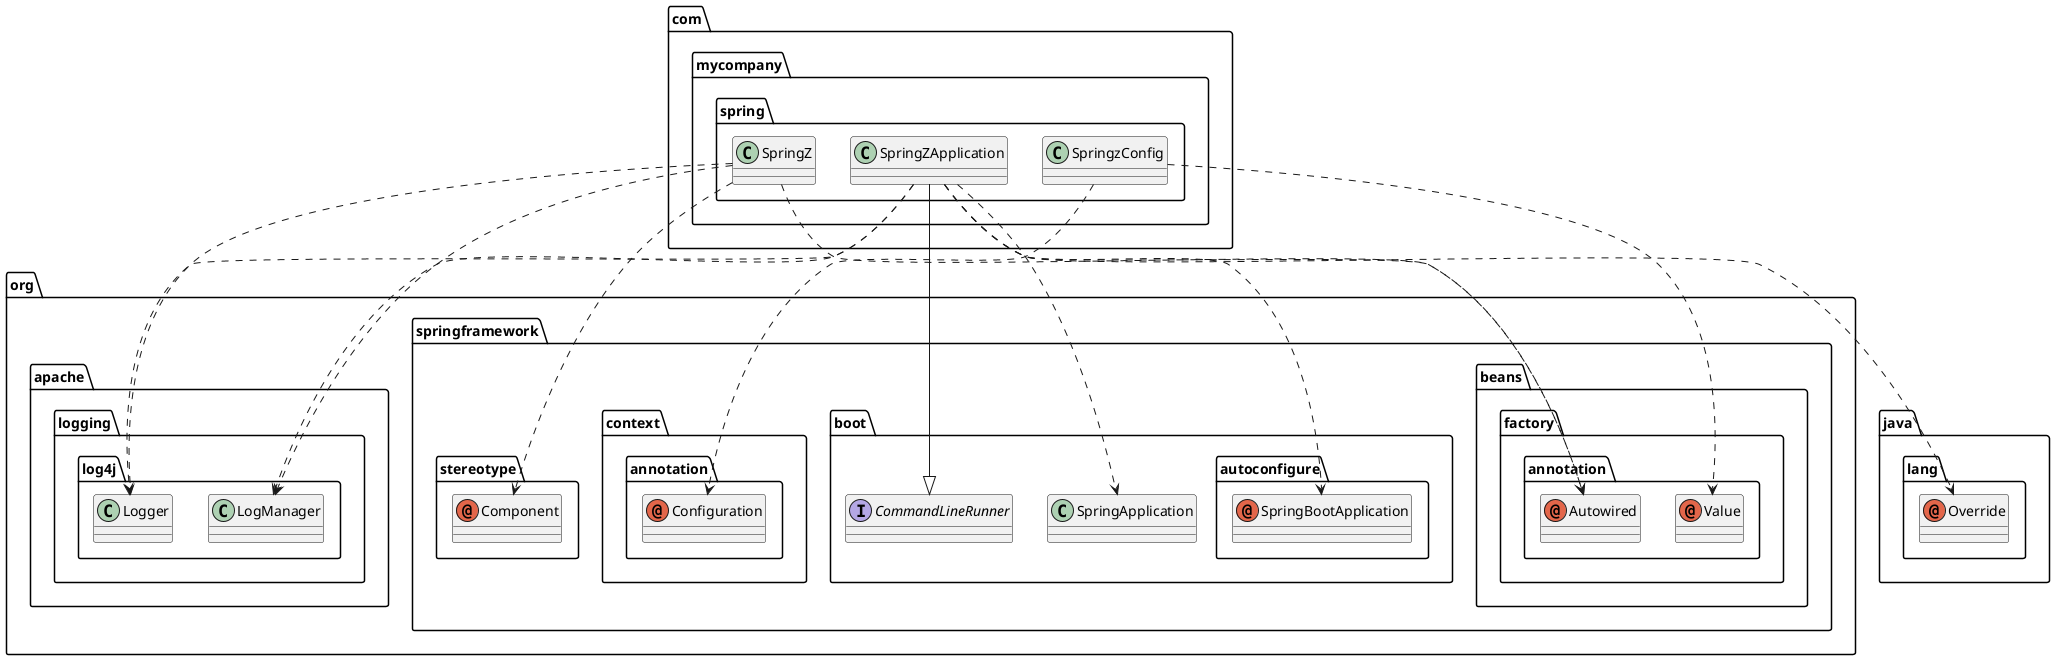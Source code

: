 @startuml
annotation java.lang.Override
annotation org.springframework.beans.factory.annotation.Autowired
annotation org.springframework.beans.factory.annotation.Value
annotation org.springframework.boot.autoconfigure.SpringBootApplication
annotation org.springframework.context.annotation.Configuration
annotation org.springframework.stereotype.Component
class com.mycompany.spring.SpringZ
class com.mycompany.spring.SpringZApplication
class com.mycompany.spring.SpringzConfig
class org.apache.logging.log4j.LogManager
class org.apache.logging.log4j.Logger
class org.springframework.boot.SpringApplication
interface org.springframework.boot.CommandLineRunner
com.mycompany.spring.SpringZ ..> org.springframework.beans.factory.annotation.Autowired
com.mycompany.spring.SpringZ ..> org.springframework.stereotype.Component
com.mycompany.spring.SpringZ ..> org.apache.logging.log4j.LogManager
com.mycompany.spring.SpringZ ..> org.apache.logging.log4j.Logger
com.mycompany.spring.SpringZApplication ..> java.lang.Override
com.mycompany.spring.SpringZApplication ..> org.springframework.beans.factory.annotation.Autowired
com.mycompany.spring.SpringZApplication ..> org.springframework.boot.autoconfigure.SpringBootApplication
com.mycompany.spring.SpringZApplication ..> org.apache.logging.log4j.LogManager
com.mycompany.spring.SpringZApplication ..> org.apache.logging.log4j.Logger
com.mycompany.spring.SpringZApplication ..> org.springframework.boot.SpringApplication
com.mycompany.spring.SpringZApplication --|> org.springframework.boot.CommandLineRunner
com.mycompany.spring.SpringzConfig ..> org.springframework.beans.factory.annotation.Value
com.mycompany.spring.SpringzConfig ..> org.springframework.context.annotation.Configuration
@enduml